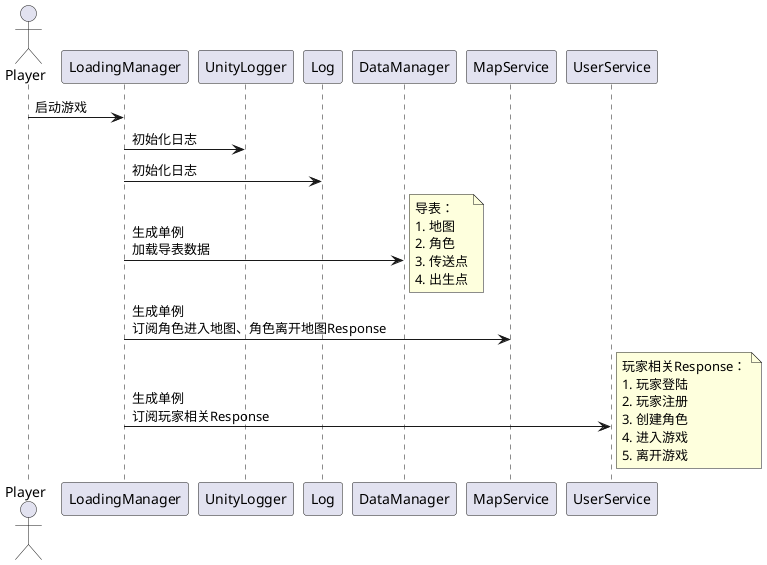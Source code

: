 @startuml
actor Player
Player -> LoadingManager: 启动游戏
LoadingManager -> UnityLogger: 初始化日志
LoadingManager -> Log: 初始化日志
LoadingManager -> DataManager: 生成单例\n加载导表数据
note right
导表：
1. 地图
2. 角色
3. 传送点
4. 出生点
end note
LoadingManager -> MapService: 生成单例\n订阅角色进入地图、角色离开地图Response
LoadingManager -> UserService: 生成单例\n订阅玩家相关Response
note right
玩家相关Response：
1. 玩家登陆
2. 玩家注册
3. 创建角色
4. 进入游戏
5. 离开游戏
end note

@enduml